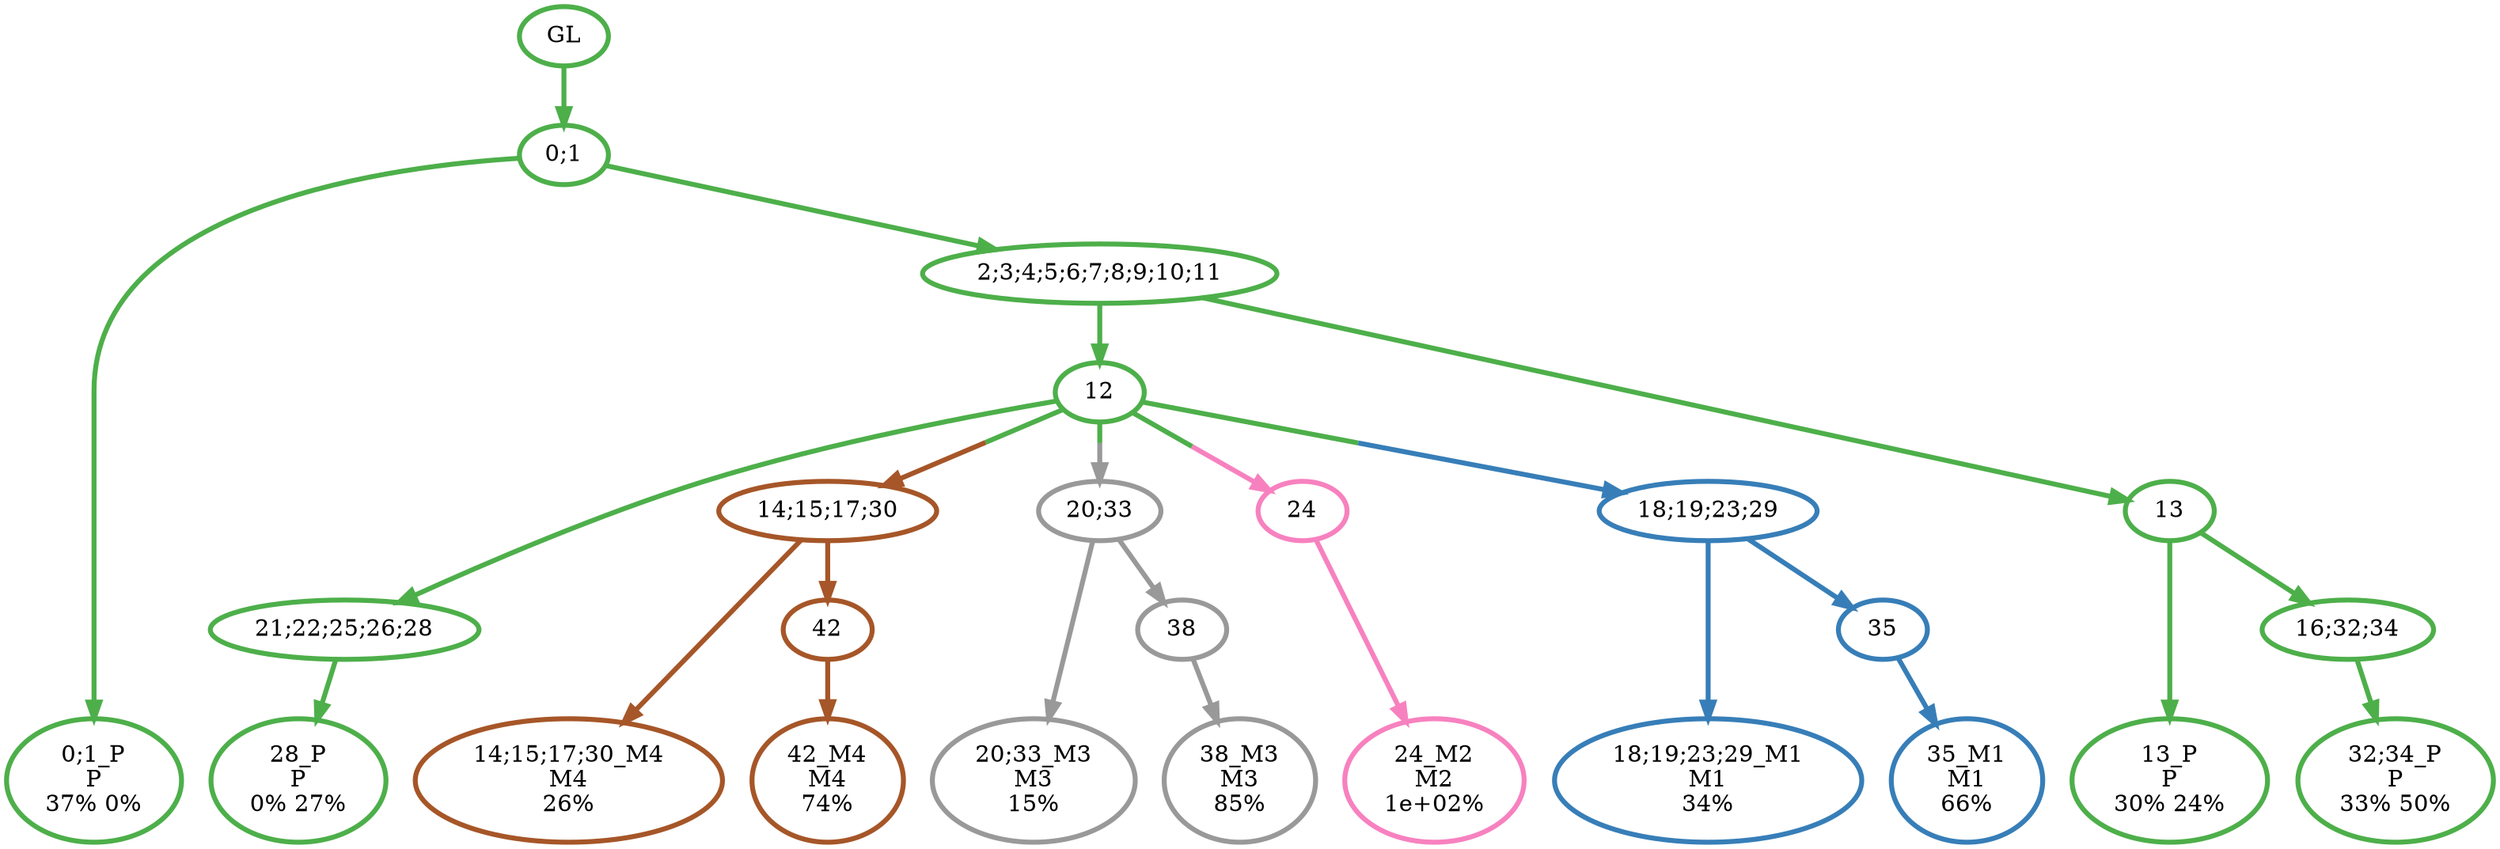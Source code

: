 digraph T {
	{
		rank=same
		22 [penwidth=3,colorscheme=set19,color=3,label="0;1_P\nP\n37% 0%"]
		18 [penwidth=3,colorscheme=set19,color=3,label="28_P\nP\n0% 27%"]
		16 [penwidth=3,colorscheme=set19,color=3,label="13_P\nP\n30% 24%"]
		14 [penwidth=3,colorscheme=set19,color=3,label="32;34_P\nP\n33% 50%"]
		13 [penwidth=3,colorscheme=set19,color=2,label="18;19;23;29_M1\nM1\n34%"]
		11 [penwidth=3,colorscheme=set19,color=2,label="35_M1\nM1\n66%"]
		10 [penwidth=3,colorscheme=set19,color=8,label="24_M2\nM2\n1e+02%"]
		9 [penwidth=3,colorscheme=set19,color=9,label="20;33_M3\nM3\n15%"]
		7 [penwidth=3,colorscheme=set19,color=9,label="38_M3\nM3\n85%"]
		6 [penwidth=3,colorscheme=set19,color=7,label="14;15;17;30_M4\nM4\n26%"]
		4 [penwidth=3,colorscheme=set19,color=7,label="42_M4\nM4\n74%"]
	}
	24 [penwidth=3,colorscheme=set19,color=3,label="GL"]
	23 [penwidth=3,colorscheme=set19,color=3,label="0;1"]
	21 [penwidth=3,colorscheme=set19,color=3,label="2;3;4;5;6;7;8;9;10;11"]
	20 [penwidth=3,colorscheme=set19,color=3,label="12"]
	19 [penwidth=3,colorscheme=set19,color=3,label="21;22;25;26;28"]
	17 [penwidth=3,colorscheme=set19,color=3,label="13"]
	15 [penwidth=3,colorscheme=set19,color=3,label="16;32;34"]
	12 [penwidth=3,colorscheme=set19,color=2,label="35"]
	8 [penwidth=3,colorscheme=set19,color=9,label="38"]
	5 [penwidth=3,colorscheme=set19,color=7,label="42"]
	3 [penwidth=3,colorscheme=set19,color=7,label="14;15;17;30"]
	2 [penwidth=3,colorscheme=set19,color=9,label="20;33"]
	1 [penwidth=3,colorscheme=set19,color=8,label="24"]
	0 [penwidth=3,colorscheme=set19,color=2,label="18;19;23;29"]
	24 -> 23 [penwidth=3,colorscheme=set19,color=3]
	23 -> 22 [penwidth=3,colorscheme=set19,color=3]
	23 -> 21 [penwidth=3,colorscheme=set19,color=3]
	21 -> 20 [penwidth=3,colorscheme=set19,color=3]
	21 -> 17 [penwidth=3,colorscheme=set19,color=3]
	20 -> 19 [penwidth=3,colorscheme=set19,color=3]
	20 -> 3 [penwidth=3,colorscheme=set19,color="3;0.5:7"]
	20 -> 2 [penwidth=3,colorscheme=set19,color="3;0.5:9"]
	20 -> 1 [penwidth=3,colorscheme=set19,color="3;0.5:8"]
	20 -> 0 [penwidth=3,colorscheme=set19,color="3;0.5:2"]
	19 -> 18 [penwidth=3,colorscheme=set19,color=3]
	17 -> 16 [penwidth=3,colorscheme=set19,color=3]
	17 -> 15 [penwidth=3,colorscheme=set19,color=3]
	15 -> 14 [penwidth=3,colorscheme=set19,color=3]
	12 -> 11 [penwidth=3,colorscheme=set19,color=2]
	8 -> 7 [penwidth=3,colorscheme=set19,color=9]
	5 -> 4 [penwidth=3,colorscheme=set19,color=7]
	3 -> 6 [penwidth=3,colorscheme=set19,color=7]
	3 -> 5 [penwidth=3,colorscheme=set19,color=7]
	2 -> 9 [penwidth=3,colorscheme=set19,color=9]
	2 -> 8 [penwidth=3,colorscheme=set19,color=9]
	1 -> 10 [penwidth=3,colorscheme=set19,color=8]
	0 -> 13 [penwidth=3,colorscheme=set19,color=2]
	0 -> 12 [penwidth=3,colorscheme=set19,color=2]
}
